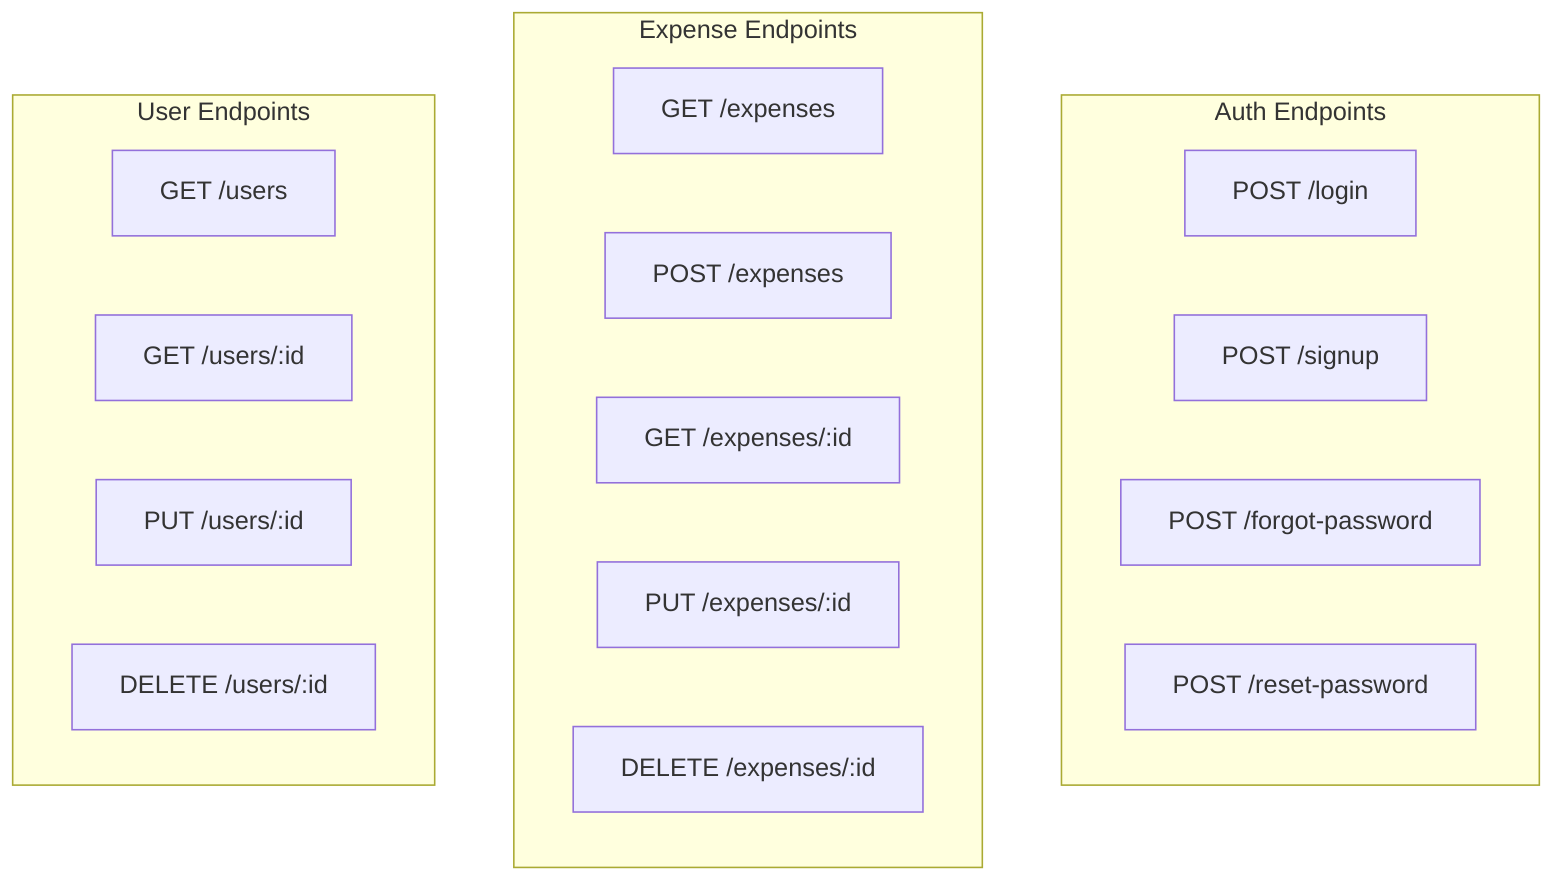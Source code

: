 flowchart TD
  subgraph Auth Endpoints
    A1[POST /login]
    A2[POST /signup]
    A3[POST /forgot-password]
    A4[POST /reset-password]
  end

  subgraph Expense Endpoints
    E1[GET /expenses]
    E2[POST /expenses]
    E3[GET /expenses/:id]
    E4[PUT /expenses/:id]
    E5[DELETE /expenses/:id]
  end

  subgraph User Endpoints
    U1[GET /users]
    U2[GET /users/:id]
    U3[PUT /users/:id]
    U4[DELETE /users/:id]
  end